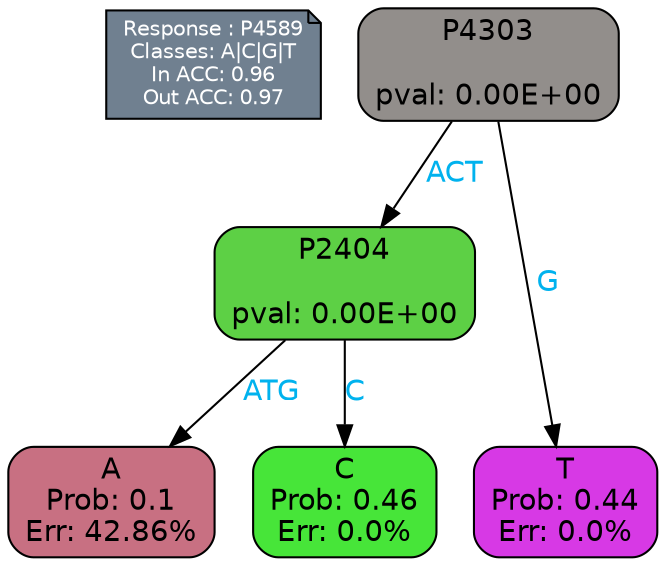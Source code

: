digraph Tree {
node [shape=box, style="filled, rounded", color="black", fontname=helvetica] ;
graph [ranksep=equally, splines=polylines, bgcolor=transparent, dpi=600] ;
edge [fontname=helvetica] ;
LEGEND [label="Response : P4589
Classes: A|C|G|T
In ACC: 0.96
Out ACC: 0.97
",shape=note,align=left,style=filled,fillcolor="slategray",fontcolor="white",fontsize=10];1 [label="P4303

pval: 0.00E+00", fillcolor="#928e8b"] ;
2 [label="P2404

pval: 0.00E+00", fillcolor="#5dd045"] ;
3 [label="A
Prob: 0.1
Err: 42.86%", fillcolor="#c87082"] ;
4 [label="C
Prob: 0.46
Err: 0.0%", fillcolor="#47e539"] ;
5 [label="T
Prob: 0.44
Err: 0.0%", fillcolor="#d739e5"] ;
1 -> 2 [label="ACT",fontcolor=deepskyblue2] ;
1 -> 5 [label="G",fontcolor=deepskyblue2] ;
2 -> 3 [label="ATG",fontcolor=deepskyblue2] ;
2 -> 4 [label="C",fontcolor=deepskyblue2] ;
{rank = same; 3;4;5;}{rank = same; LEGEND;1;}}